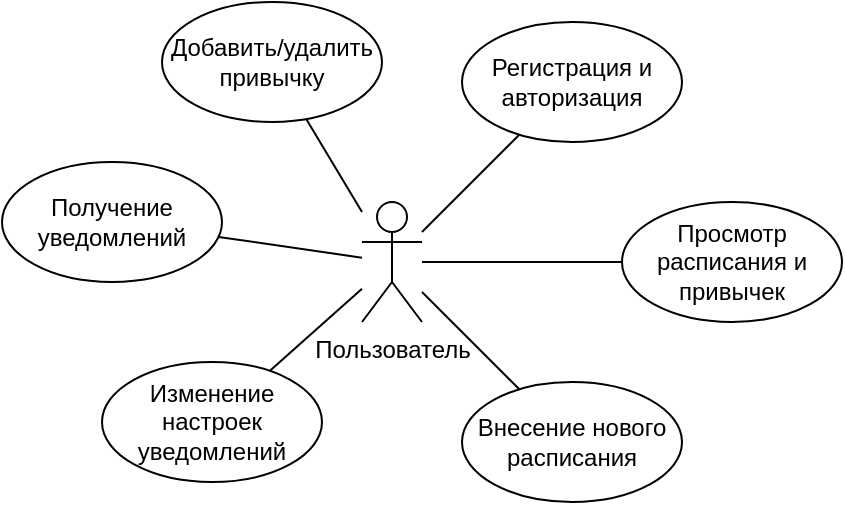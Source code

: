 <mxfile version="26.1.1">
  <diagram name="Страница — 1" id="HgyuBZxiK9CZAV8U_u8S">
    <mxGraphModel dx="658" dy="453" grid="1" gridSize="10" guides="1" tooltips="1" connect="1" arrows="1" fold="1" page="1" pageScale="1" pageWidth="827" pageHeight="1169" math="0" shadow="0">
      <root>
        <mxCell id="0" />
        <mxCell id="1" parent="0" />
        <mxCell id="zsXY4bgvKtifGmnUhQA3-1" value="Пользователь" style="shape=umlActor;verticalLabelPosition=bottom;verticalAlign=top;html=1;outlineConnect=0;" vertex="1" parent="1">
          <mxGeometry x="410" y="310" width="30" height="60" as="geometry" />
        </mxCell>
        <mxCell id="zsXY4bgvKtifGmnUhQA3-2" value="Добавить/удалить привычку" style="ellipse;whiteSpace=wrap;html=1;" vertex="1" parent="1">
          <mxGeometry x="310" y="210" width="110" height="60" as="geometry" />
        </mxCell>
        <mxCell id="zsXY4bgvKtifGmnUhQA3-3" value="" style="endArrow=none;html=1;rounded=0;" edge="1" parent="1" source="zsXY4bgvKtifGmnUhQA3-2" target="zsXY4bgvKtifGmnUhQA3-1">
          <mxGeometry width="50" height="50" relative="1" as="geometry">
            <mxPoint x="390" y="380" as="sourcePoint" />
            <mxPoint x="440" y="330" as="targetPoint" />
          </mxGeometry>
        </mxCell>
        <mxCell id="zsXY4bgvKtifGmnUhQA3-4" value="Регистрация и авторизация" style="ellipse;whiteSpace=wrap;html=1;" vertex="1" parent="1">
          <mxGeometry x="460" y="220" width="110" height="60" as="geometry" />
        </mxCell>
        <mxCell id="zsXY4bgvKtifGmnUhQA3-5" value="" style="endArrow=none;html=1;rounded=0;" edge="1" parent="1" source="zsXY4bgvKtifGmnUhQA3-1" target="zsXY4bgvKtifGmnUhQA3-4">
          <mxGeometry width="50" height="50" relative="1" as="geometry">
            <mxPoint x="390" y="380" as="sourcePoint" />
            <mxPoint x="440" y="330" as="targetPoint" />
          </mxGeometry>
        </mxCell>
        <mxCell id="zsXY4bgvKtifGmnUhQA3-6" value="Просмотр расписания и привычек" style="ellipse;whiteSpace=wrap;html=1;" vertex="1" parent="1">
          <mxGeometry x="540" y="310" width="110" height="60" as="geometry" />
        </mxCell>
        <mxCell id="zsXY4bgvKtifGmnUhQA3-7" value="" style="endArrow=none;html=1;rounded=0;" edge="1" parent="1" source="zsXY4bgvKtifGmnUhQA3-1" target="zsXY4bgvKtifGmnUhQA3-6">
          <mxGeometry width="50" height="50" relative="1" as="geometry">
            <mxPoint x="390" y="380" as="sourcePoint" />
            <mxPoint x="440" y="330" as="targetPoint" />
          </mxGeometry>
        </mxCell>
        <mxCell id="zsXY4bgvKtifGmnUhQA3-8" value="Внесение нового расписания" style="ellipse;whiteSpace=wrap;html=1;" vertex="1" parent="1">
          <mxGeometry x="460" y="400" width="110" height="60" as="geometry" />
        </mxCell>
        <mxCell id="zsXY4bgvKtifGmnUhQA3-9" value="" style="endArrow=none;html=1;rounded=0;" edge="1" parent="1" source="zsXY4bgvKtifGmnUhQA3-1" target="zsXY4bgvKtifGmnUhQA3-8">
          <mxGeometry width="50" height="50" relative="1" as="geometry">
            <mxPoint x="390" y="380" as="sourcePoint" />
            <mxPoint x="440" y="330" as="targetPoint" />
          </mxGeometry>
        </mxCell>
        <mxCell id="zsXY4bgvKtifGmnUhQA3-10" value="Изменение настроек уведомлений" style="ellipse;whiteSpace=wrap;html=1;" vertex="1" parent="1">
          <mxGeometry x="280" y="390" width="110" height="60" as="geometry" />
        </mxCell>
        <mxCell id="zsXY4bgvKtifGmnUhQA3-11" value="" style="endArrow=none;html=1;rounded=0;" edge="1" parent="1" source="zsXY4bgvKtifGmnUhQA3-10" target="zsXY4bgvKtifGmnUhQA3-1">
          <mxGeometry width="50" height="50" relative="1" as="geometry">
            <mxPoint x="390" y="380" as="sourcePoint" />
            <mxPoint x="440" y="330" as="targetPoint" />
          </mxGeometry>
        </mxCell>
        <mxCell id="zsXY4bgvKtifGmnUhQA3-12" value="Получение уведомлений" style="ellipse;whiteSpace=wrap;html=1;" vertex="1" parent="1">
          <mxGeometry x="230" y="290" width="110" height="60" as="geometry" />
        </mxCell>
        <mxCell id="zsXY4bgvKtifGmnUhQA3-14" value="" style="endArrow=none;html=1;rounded=0;" edge="1" parent="1" source="zsXY4bgvKtifGmnUhQA3-12" target="zsXY4bgvKtifGmnUhQA3-1">
          <mxGeometry width="50" height="50" relative="1" as="geometry">
            <mxPoint x="380" y="330" as="sourcePoint" />
            <mxPoint x="408" y="376" as="targetPoint" />
          </mxGeometry>
        </mxCell>
      </root>
    </mxGraphModel>
  </diagram>
</mxfile>

